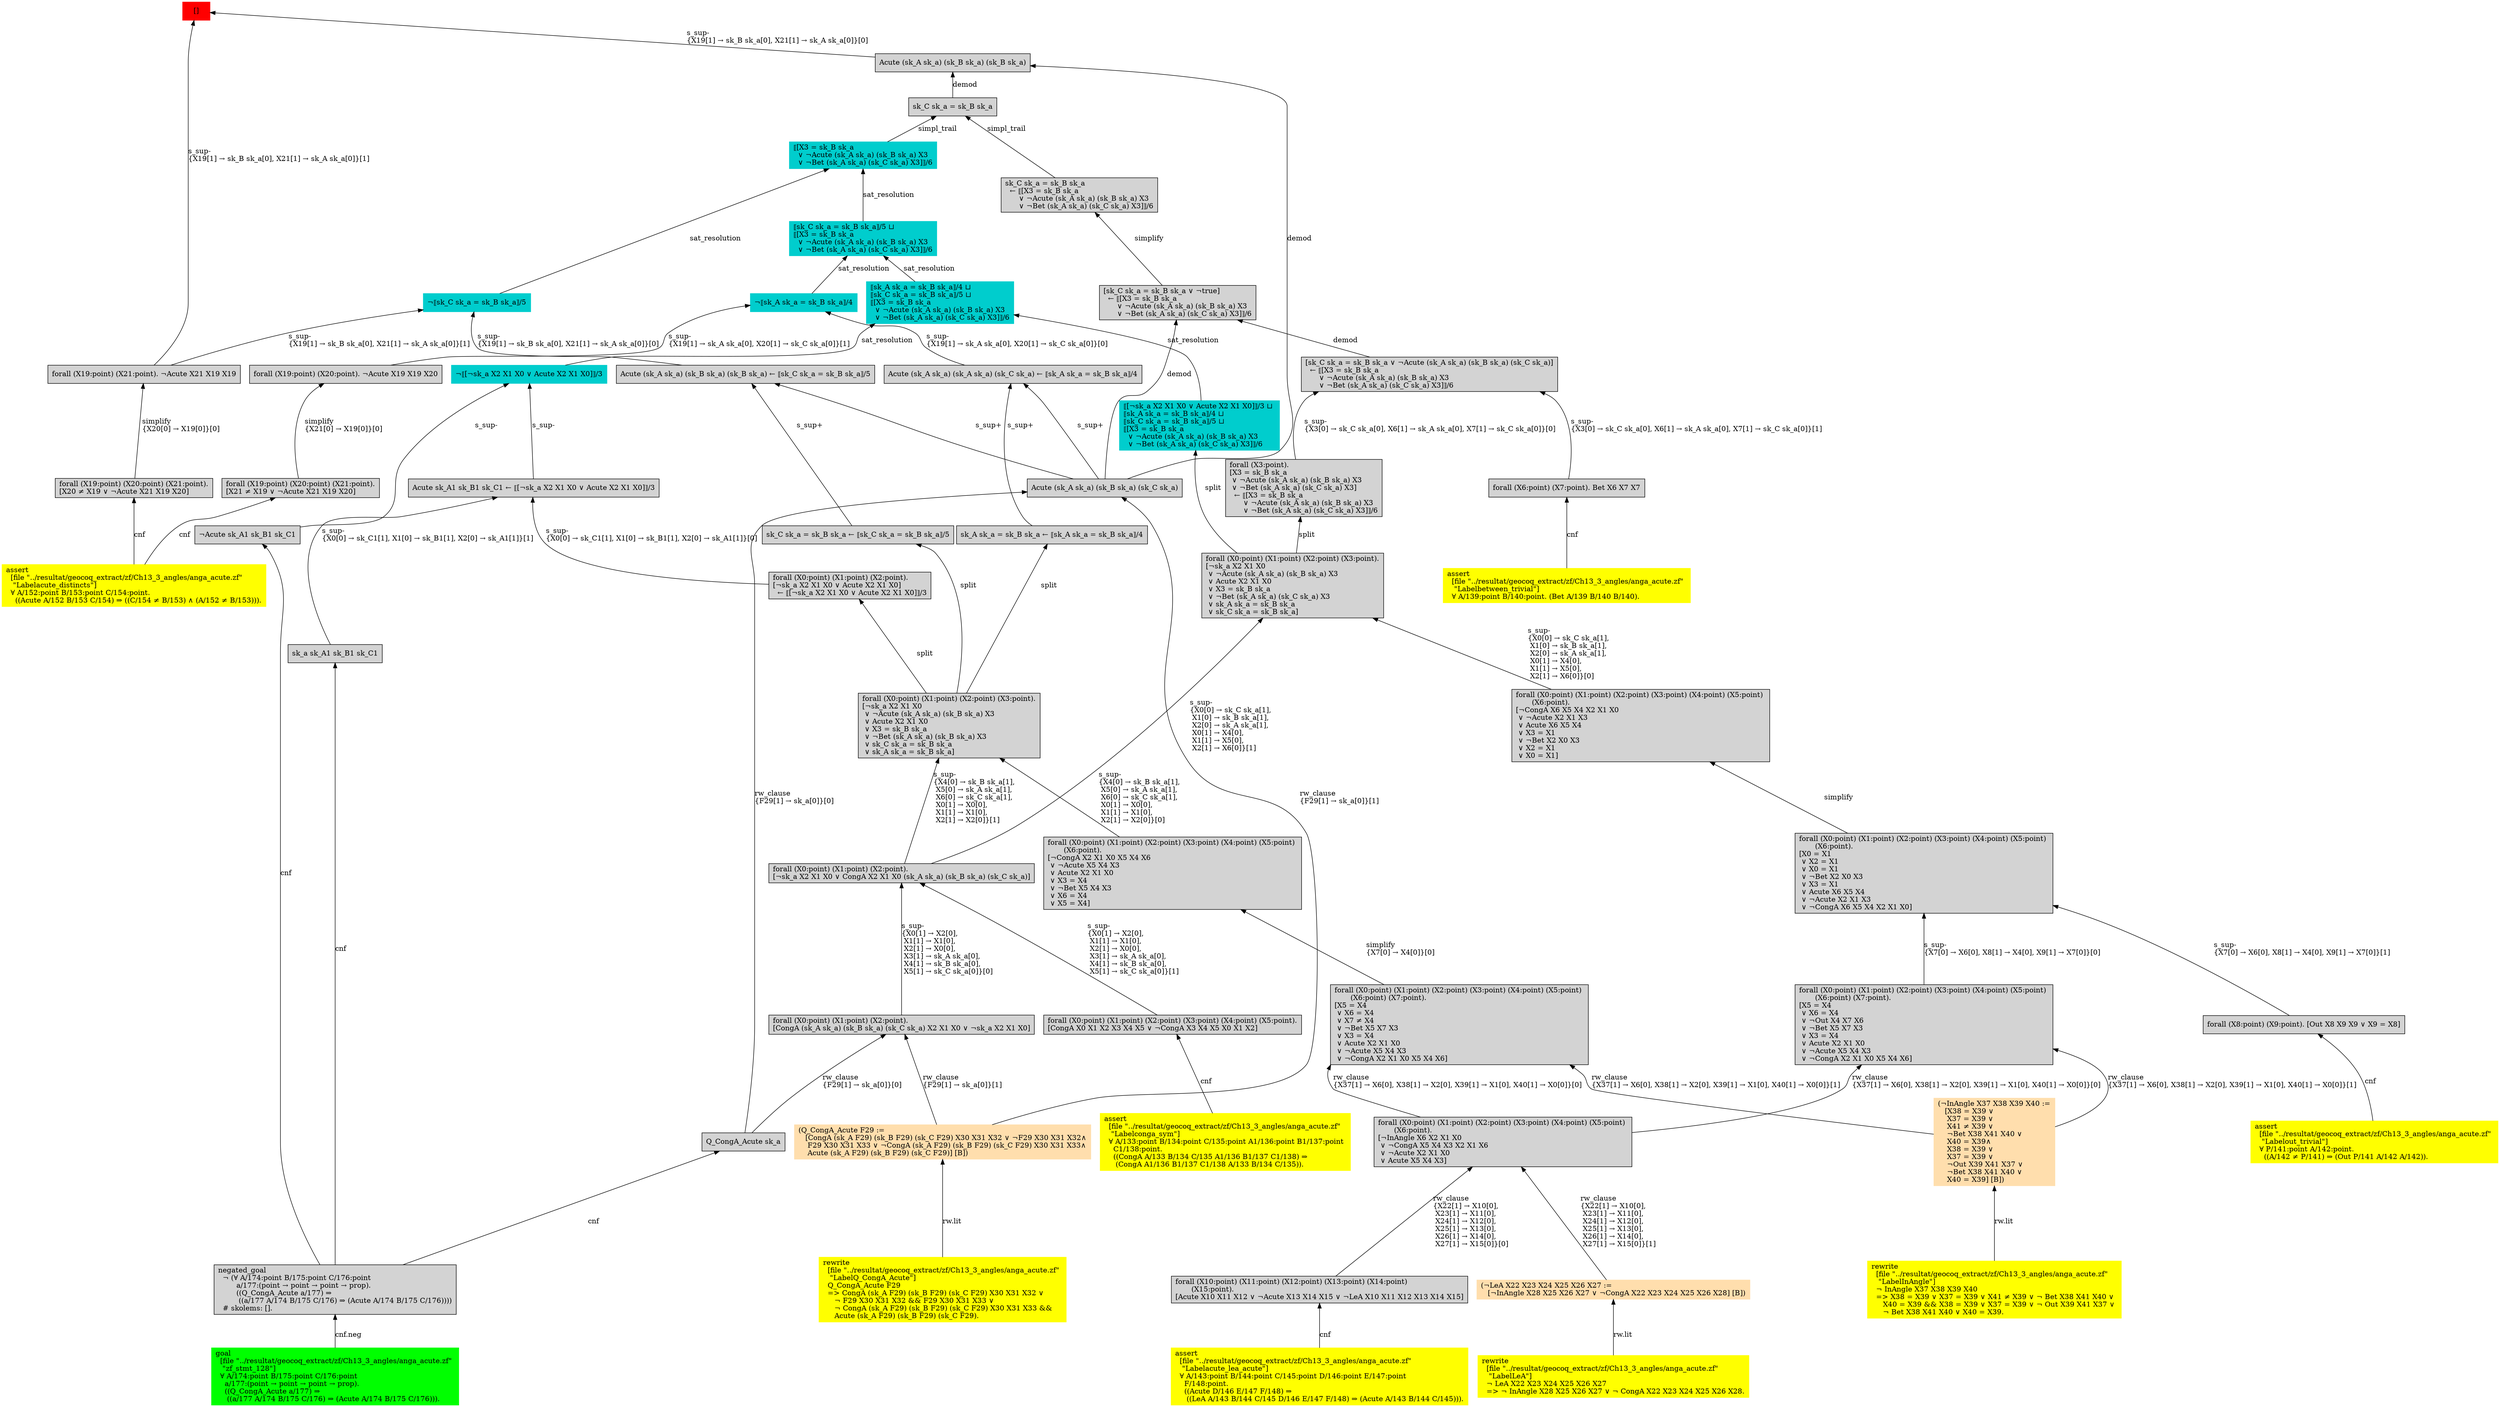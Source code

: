 digraph "unsat_graph" {
  vertex_0 [color=red, label="[]", shape=box, style=filled];
  vertex_0 -> vertex_1 [label="s_sup-\l\{X19[1] → sk_B sk_a[0], X21[1] → sk_A sk_a[0]\}[1]\l", dir="back"];
  vertex_1 [shape=box, label="forall (X19:point) (X21:point). ¬Acute X21 X19 X19\l", style=filled];
  vertex_1 -> vertex_2 [label="simplify\l\{X20[0] → X19[0]\}[0]\l", dir="back"];
  vertex_2 [shape=box, label="forall (X19:point) (X20:point) (X21:point).\l[X20 ≠ X19 ∨ ¬Acute X21 X19 X20]\l", style=filled];
  vertex_2 -> vertex_3 [label="cnf", dir="back"];
  vertex_3 [color=yellow, shape=box, label="assert\l  [file \"../resultat/geocoq_extract/zf/Ch13_3_angles/anga_acute.zf\" \l   \"Labelacute_distincts\"]\l  ∀ A/152:point B/153:point C/154:point.\l    ((Acute A/152 B/153 C/154) ⇒ ((C/154 ≠ B/153) ∧ (A/152 ≠ B/153))).\l", style=filled];
  vertex_0 -> vertex_4 [label="s_sup-\l\{X19[1] → sk_B sk_a[0], X21[1] → sk_A sk_a[0]\}[0]\l", dir="back"];
  vertex_4 [shape=box, label="Acute (sk_A sk_a) (sk_B sk_a) (sk_B sk_a)\l", style=filled];
  vertex_4 -> vertex_5 [label="demod", dir="back"];
  vertex_5 [shape=box, label="sk_C sk_a = sk_B sk_a\l", style=filled];
  vertex_5 -> vertex_6 [label="simpl_trail", dir="back"];
  vertex_6 [color=cyan3, shape=box, label="⟦[X3 = sk_B sk_a\l  ∨ ¬Acute (sk_A sk_a) (sk_B sk_a) X3\l  ∨ ¬Bet (sk_A sk_a) (sk_C sk_a) X3]⟧/6\l", style=filled];
  vertex_6 -> vertex_7 [label="sat_resolution", dir="back"];
  vertex_7 [color=cyan3, shape=box, label="¬⟦sk_C sk_a = sk_B sk_a⟧/5\l", style=filled];
  vertex_7 -> vertex_1 [label="s_sup-\l\{X19[1] → sk_B sk_a[0], X21[1] → sk_A sk_a[0]\}[1]\l", dir="back"];
  vertex_7 -> vertex_8 [label="s_sup-\l\{X19[1] → sk_B sk_a[0], X21[1] → sk_A sk_a[0]\}[0]\l", dir="back"];
  vertex_8 [shape=box, label="Acute (sk_A sk_a) (sk_B sk_a) (sk_B sk_a) ← ⟦sk_C sk_a = sk_B sk_a⟧/5\l", style=filled];
  vertex_8 -> vertex_9 [label="s_sup+\l", dir="back"];
  vertex_9 [shape=box, label="Acute (sk_A sk_a) (sk_B sk_a) (sk_C sk_a)\l", style=filled];
  vertex_9 -> vertex_10 [label="rw_clause\l\{F29[1] → sk_a[0]\}[1]\l", dir="back"];
  vertex_10 [color=navajowhite, shape=box, label="(Q_CongA_Acute F29 :=\l   [CongA (sk_A F29) (sk_B F29) (sk_C F29) X30 X31 X32 ∨ ¬F29 X30 X31 X32∧\l    F29 X30 X31 X33 ∨ ¬CongA (sk_A F29) (sk_B F29) (sk_C F29) X30 X31 X33∧\l    Acute (sk_A F29) (sk_B F29) (sk_C F29)] [B])\l", style=filled];
  vertex_10 -> vertex_11 [label="rw.lit", dir="back"];
  vertex_11 [color=yellow, shape=box, label="rewrite\l  [file \"../resultat/geocoq_extract/zf/Ch13_3_angles/anga_acute.zf\" \l   \"LabelQ_CongA_Acute\"]\l  Q_CongA_Acute F29\l  =\> CongA (sk_A F29) (sk_B F29) (sk_C F29) X30 X31 X32 ∨ \l     ¬ F29 X30 X31 X32 && F29 X30 X31 X33 ∨ \l     ¬ CongA (sk_A F29) (sk_B F29) (sk_C F29) X30 X31 X33 && \l     Acute (sk_A F29) (sk_B F29) (sk_C F29).\l", style=filled];
  vertex_9 -> vertex_12 [label="rw_clause\l\{F29[1] → sk_a[0]\}[0]\l", dir="back"];
  vertex_12 [shape=box, label="Q_CongA_Acute sk_a\l", style=filled];
  vertex_12 -> vertex_13 [label="cnf", dir="back"];
  vertex_13 [shape=box, label="negated_goal\l  ¬ (∀ A/174:point B/175:point C/176:point \l        a/177:(point → point → point → prop).\l        ((Q_CongA_Acute a/177) ⇒\l         ((a/177 A/174 B/175 C/176) ⇒ (Acute A/174 B/175 C/176))))\l  # skolems: [].\l", style=filled];
  vertex_13 -> vertex_14 [label="cnf.neg", dir="back"];
  vertex_14 [color=green, shape=box, label="goal\l  [file \"../resultat/geocoq_extract/zf/Ch13_3_angles/anga_acute.zf\" \l   \"zf_stmt_128\"]\l  ∀ A/174:point B/175:point C/176:point \l    a/177:(point → point → point → prop).\l    ((Q_CongA_Acute a/177) ⇒\l     ((a/177 A/174 B/175 C/176) ⇒ (Acute A/174 B/175 C/176))).\l", style=filled];
  vertex_8 -> vertex_15 [label="s_sup+\l", dir="back"];
  vertex_15 [shape=box, label="sk_C sk_a = sk_B sk_a ← ⟦sk_C sk_a = sk_B sk_a⟧/5\l", style=filled];
  vertex_15 -> vertex_16 [label="split", dir="back"];
  vertex_16 [shape=box, label="forall (X0:point) (X1:point) (X2:point) (X3:point).\l[¬sk_a X2 X1 X0\l ∨ ¬Acute (sk_A sk_a) (sk_B sk_a) X3\l ∨ Acute X2 X1 X0\l ∨ X3 = sk_B sk_a\l ∨ ¬Bet (sk_A sk_a) (sk_B sk_a) X3\l ∨ sk_C sk_a = sk_B sk_a\l ∨ sk_A sk_a = sk_B sk_a]\l", style=filled];
  vertex_16 -> vertex_17 [label="s_sup-\l\{X4[0] → sk_B sk_a[1], \l X5[0] → sk_A sk_a[1], \l X6[0] → sk_C sk_a[1], \l X0[1] → X0[0], \l X1[1] → X1[0], \l X2[1] → X2[0]\}[0]\l", dir="back"];
  vertex_17 [shape=box, label="forall (X0:point) (X1:point) (X2:point) (X3:point) (X4:point) (X5:point) \l       (X6:point).\l[¬CongA X2 X1 X0 X5 X4 X6\l ∨ ¬Acute X5 X4 X3\l ∨ Acute X2 X1 X0\l ∨ X3 = X4\l ∨ ¬Bet X5 X4 X3\l ∨ X6 = X4\l ∨ X5 = X4]\l", style=filled];
  vertex_17 -> vertex_18 [label="simplify\l\{X7[0] → X4[0]\}[0]\l", dir="back"];
  vertex_18 [shape=box, label="forall (X0:point) (X1:point) (X2:point) (X3:point) (X4:point) (X5:point) \l       (X6:point) (X7:point).\l[X5 = X4\l ∨ X6 = X4\l ∨ X7 ≠ X4\l ∨ ¬Bet X5 X7 X3\l ∨ X3 = X4\l ∨ Acute X2 X1 X0\l ∨ ¬Acute X5 X4 X3\l ∨ ¬CongA X2 X1 X0 X5 X4 X6]\l", style=filled];
  vertex_18 -> vertex_19 [label="rw_clause\l\{X37[1] → X6[0], X38[1] → X2[0], X39[1] → X1[0], X40[1] → X0[0]\}[1]\l", dir="back"];
  vertex_19 [color=navajowhite, shape=box, label="(¬InAngle X37 X38 X39 X40 :=\l   [X38 = X39 ∨ \l    X37 = X39 ∨ \l    X41 ≠ X39 ∨ \l    ¬Bet X38 X41 X40 ∨ \l    X40 = X39∧\l    X38 = X39 ∨ \l    X37 = X39 ∨ \l    ¬Out X39 X41 X37 ∨ \l    ¬Bet X38 X41 X40 ∨ \l    X40 = X39] [B])\l", style=filled];
  vertex_19 -> vertex_20 [label="rw.lit", dir="back"];
  vertex_20 [color=yellow, shape=box, label="rewrite\l  [file \"../resultat/geocoq_extract/zf/Ch13_3_angles/anga_acute.zf\" \l   \"LabelInAngle\"]\l  ¬ InAngle X37 X38 X39 X40\l  =\> X38 = X39 ∨ X37 = X39 ∨ X41 ≠ X39 ∨ ¬ Bet X38 X41 X40 ∨ \l     X40 = X39 && X38 = X39 ∨ X37 = X39 ∨ ¬ Out X39 X41 X37 ∨ \l     ¬ Bet X38 X41 X40 ∨ X40 = X39.\l", style=filled];
  vertex_18 -> vertex_21 [label="rw_clause\l\{X37[1] → X6[0], X38[1] → X2[0], X39[1] → X1[0], X40[1] → X0[0]\}[0]\l", dir="back"];
  vertex_21 [shape=box, label="forall (X0:point) (X1:point) (X2:point) (X3:point) (X4:point) (X5:point) \l       (X6:point).\l[¬InAngle X6 X2 X1 X0\l ∨ ¬CongA X5 X4 X3 X2 X1 X6\l ∨ ¬Acute X2 X1 X0\l ∨ Acute X5 X4 X3]\l", style=filled];
  vertex_21 -> vertex_22 [label="rw_clause\l\{X22[1] → X10[0], \l X23[1] → X11[0], \l X24[1] → X12[0], \l X25[1] → X13[0], \l X26[1] → X14[0], \l X27[1] → X15[0]\}[1]\l", dir="back"];
  vertex_22 [color=navajowhite, shape=box, label="(¬LeA X22 X23 X24 X25 X26 X27 :=\l   [¬InAngle X28 X25 X26 X27 ∨ ¬CongA X22 X23 X24 X25 X26 X28] [B])\l", style=filled];
  vertex_22 -> vertex_23 [label="rw.lit", dir="back"];
  vertex_23 [color=yellow, shape=box, label="rewrite\l  [file \"../resultat/geocoq_extract/zf/Ch13_3_angles/anga_acute.zf\" \l   \"LabelLeA\"]\l  ¬ LeA X22 X23 X24 X25 X26 X27\l  =\> ¬ InAngle X28 X25 X26 X27 ∨ ¬ CongA X22 X23 X24 X25 X26 X28.\l", style=filled];
  vertex_21 -> vertex_24 [label="rw_clause\l\{X22[1] → X10[0], \l X23[1] → X11[0], \l X24[1] → X12[0], \l X25[1] → X13[0], \l X26[1] → X14[0], \l X27[1] → X15[0]\}[0]\l", dir="back"];
  vertex_24 [shape=box, label="forall (X10:point) (X11:point) (X12:point) (X13:point) (X14:point) \l       (X15:point).\l[Acute X10 X11 X12 ∨ ¬Acute X13 X14 X15 ∨ ¬LeA X10 X11 X12 X13 X14 X15]\l", style=filled];
  vertex_24 -> vertex_25 [label="cnf", dir="back"];
  vertex_25 [color=yellow, shape=box, label="assert\l  [file \"../resultat/geocoq_extract/zf/Ch13_3_angles/anga_acute.zf\" \l   \"Labelacute_lea_acute\"]\l  ∀ A/143:point B/144:point C/145:point D/146:point E/147:point \l    F/148:point.\l    ((Acute D/146 E/147 F/148) ⇒\l     ((LeA A/143 B/144 C/145 D/146 E/147 F/148) ⇒ (Acute A/143 B/144 C/145))).\l", style=filled];
  vertex_16 -> vertex_26 [label="s_sup-\l\{X4[0] → sk_B sk_a[1], \l X5[0] → sk_A sk_a[1], \l X6[0] → sk_C sk_a[1], \l X0[1] → X0[0], \l X1[1] → X1[0], \l X2[1] → X2[0]\}[1]\l", dir="back"];
  vertex_26 [shape=box, label="forall (X0:point) (X1:point) (X2:point).\l[¬sk_a X2 X1 X0 ∨ CongA X2 X1 X0 (sk_A sk_a) (sk_B sk_a) (sk_C sk_a)]\l", style=filled];
  vertex_26 -> vertex_27 [label="s_sup-\l\{X0[1] → X2[0], \l X1[1] → X1[0], \l X2[1] → X0[0], \l X3[1] → sk_A sk_a[0], \l X4[1] → sk_B sk_a[0], \l X5[1] → sk_C sk_a[0]\}[1]\l", dir="back"];
  vertex_27 [shape=box, label="forall (X0:point) (X1:point) (X2:point) (X3:point) (X4:point) (X5:point).\l[CongA X0 X1 X2 X3 X4 X5 ∨ ¬CongA X3 X4 X5 X0 X1 X2]\l", style=filled];
  vertex_27 -> vertex_28 [label="cnf", dir="back"];
  vertex_28 [color=yellow, shape=box, label="assert\l  [file \"../resultat/geocoq_extract/zf/Ch13_3_angles/anga_acute.zf\" \l   \"Labelconga_sym\"]\l  ∀ A/133:point B/134:point C/135:point A1/136:point B1/137:point \l    C1/138:point.\l    ((CongA A/133 B/134 C/135 A1/136 B1/137 C1/138) ⇒\l     (CongA A1/136 B1/137 C1/138 A/133 B/134 C/135)).\l", style=filled];
  vertex_26 -> vertex_29 [label="s_sup-\l\{X0[1] → X2[0], \l X1[1] → X1[0], \l X2[1] → X0[0], \l X3[1] → sk_A sk_a[0], \l X4[1] → sk_B sk_a[0], \l X5[1] → sk_C sk_a[0]\}[0]\l", dir="back"];
  vertex_29 [shape=box, label="forall (X0:point) (X1:point) (X2:point).\l[CongA (sk_A sk_a) (sk_B sk_a) (sk_C sk_a) X2 X1 X0 ∨ ¬sk_a X2 X1 X0]\l", style=filled];
  vertex_29 -> vertex_10 [label="rw_clause\l\{F29[1] → sk_a[0]\}[1]\l", dir="back"];
  vertex_29 -> vertex_12 [label="rw_clause\l\{F29[1] → sk_a[0]\}[0]\l", dir="back"];
  vertex_6 -> vertex_30 [label="sat_resolution", dir="back"];
  vertex_30 [color=cyan3, shape=box, label="⟦sk_C sk_a = sk_B sk_a⟧/5 ⊔ \l⟦[X3 = sk_B sk_a\l  ∨ ¬Acute (sk_A sk_a) (sk_B sk_a) X3\l  ∨ ¬Bet (sk_A sk_a) (sk_C sk_a) X3]⟧/6\l", style=filled];
  vertex_30 -> vertex_31 [label="sat_resolution", dir="back"];
  vertex_31 [color=cyan3, shape=box, label="¬⟦sk_A sk_a = sk_B sk_a⟧/4\l", style=filled];
  vertex_31 -> vertex_32 [label="s_sup-\l\{X19[1] → sk_A sk_a[0], X20[1] → sk_C sk_a[0]\}[1]\l", dir="back"];
  vertex_32 [shape=box, label="forall (X19:point) (X20:point). ¬Acute X19 X19 X20\l", style=filled];
  vertex_32 -> vertex_33 [label="simplify\l\{X21[0] → X19[0]\}[0]\l", dir="back"];
  vertex_33 [shape=box, label="forall (X19:point) (X20:point) (X21:point).\l[X21 ≠ X19 ∨ ¬Acute X21 X19 X20]\l", style=filled];
  vertex_33 -> vertex_3 [label="cnf", dir="back"];
  vertex_31 -> vertex_34 [label="s_sup-\l\{X19[1] → sk_A sk_a[0], X20[1] → sk_C sk_a[0]\}[0]\l", dir="back"];
  vertex_34 [shape=box, label="Acute (sk_A sk_a) (sk_A sk_a) (sk_C sk_a) ← ⟦sk_A sk_a = sk_B sk_a⟧/4\l", style=filled];
  vertex_34 -> vertex_9 [label="s_sup+\l", dir="back"];
  vertex_34 -> vertex_35 [label="s_sup+\l", dir="back"];
  vertex_35 [shape=box, label="sk_A sk_a = sk_B sk_a ← ⟦sk_A sk_a = sk_B sk_a⟧/4\l", style=filled];
  vertex_35 -> vertex_16 [label="split", dir="back"];
  vertex_30 -> vertex_36 [label="sat_resolution", dir="back"];
  vertex_36 [color=cyan3, shape=box, label="⟦sk_A sk_a = sk_B sk_a⟧/4 ⊔ \l⟦sk_C sk_a = sk_B sk_a⟧/5 ⊔ \l⟦[X3 = sk_B sk_a\l  ∨ ¬Acute (sk_A sk_a) (sk_B sk_a) X3\l  ∨ ¬Bet (sk_A sk_a) (sk_C sk_a) X3]⟧/6\l", style=filled];
  vertex_36 -> vertex_37 [label="sat_resolution", dir="back"];
  vertex_37 [color=cyan3, shape=box, label="¬⟦[¬sk_a X2 X1 X0 ∨ Acute X2 X1 X0]⟧/3\l", style=filled];
  vertex_37 -> vertex_38 [label="s_sup-\l", dir="back"];
  vertex_38 [shape=box, label="¬Acute sk_A1 sk_B1 sk_C1\l", style=filled];
  vertex_38 -> vertex_13 [label="cnf", dir="back"];
  vertex_37 -> vertex_39 [label="s_sup-\l", dir="back"];
  vertex_39 [shape=box, label="Acute sk_A1 sk_B1 sk_C1 ← ⟦[¬sk_a X2 X1 X0 ∨ Acute X2 X1 X0]⟧/3\l", style=filled];
  vertex_39 -> vertex_40 [label="s_sup-\l\{X0[0] → sk_C1[1], X1[0] → sk_B1[1], X2[0] → sk_A1[1]\}[0]\l", dir="back"];
  vertex_40 [shape=box, label="forall (X0:point) (X1:point) (X2:point).\l[¬sk_a X2 X1 X0 ∨ Acute X2 X1 X0]\l  ← ⟦[¬sk_a X2 X1 X0 ∨ Acute X2 X1 X0]⟧/3\l", style=filled];
  vertex_40 -> vertex_16 [label="split", dir="back"];
  vertex_39 -> vertex_41 [label="s_sup-\l\{X0[0] → sk_C1[1], X1[0] → sk_B1[1], X2[0] → sk_A1[1]\}[1]\l", dir="back"];
  vertex_41 [shape=box, label="sk_a sk_A1 sk_B1 sk_C1\l", style=filled];
  vertex_41 -> vertex_13 [label="cnf", dir="back"];
  vertex_36 -> vertex_42 [label="sat_resolution", dir="back"];
  vertex_42 [color=cyan3, shape=box, label="⟦[¬sk_a X2 X1 X0 ∨ Acute X2 X1 X0]⟧/3 ⊔ \l⟦sk_A sk_a = sk_B sk_a⟧/4 ⊔ \l⟦sk_C sk_a = sk_B sk_a⟧/5 ⊔ \l⟦[X3 = sk_B sk_a\l  ∨ ¬Acute (sk_A sk_a) (sk_B sk_a) X3\l  ∨ ¬Bet (sk_A sk_a) (sk_C sk_a) X3]⟧/6\l", style=filled];
  vertex_42 -> vertex_43 [label="split", dir="back"];
  vertex_43 [shape=box, label="forall (X0:point) (X1:point) (X2:point) (X3:point).\l[¬sk_a X2 X1 X0\l ∨ ¬Acute (sk_A sk_a) (sk_B sk_a) X3\l ∨ Acute X2 X1 X0\l ∨ X3 = sk_B sk_a\l ∨ ¬Bet (sk_A sk_a) (sk_C sk_a) X3\l ∨ sk_A sk_a = sk_B sk_a\l ∨ sk_C sk_a = sk_B sk_a]\l", style=filled];
  vertex_43 -> vertex_44 [label="s_sup-\l\{X0[0] → sk_C sk_a[1], \l X1[0] → sk_B sk_a[1], \l X2[0] → sk_A sk_a[1], \l X0[1] → X4[0], \l X1[1] → X5[0], \l X2[1] → X6[0]\}[0]\l", dir="back"];
  vertex_44 [shape=box, label="forall (X0:point) (X1:point) (X2:point) (X3:point) (X4:point) (X5:point) \l       (X6:point).\l[¬CongA X6 X5 X4 X2 X1 X0\l ∨ ¬Acute X2 X1 X3\l ∨ Acute X6 X5 X4\l ∨ X3 = X1\l ∨ ¬Bet X2 X0 X3\l ∨ X2 = X1\l ∨ X0 = X1]\l", style=filled];
  vertex_44 -> vertex_45 [label="simplify", dir="back"];
  vertex_45 [shape=box, label="forall (X0:point) (X1:point) (X2:point) (X3:point) (X4:point) (X5:point) \l       (X6:point).\l[X0 = X1\l ∨ X2 = X1\l ∨ X0 = X1\l ∨ ¬Bet X2 X0 X3\l ∨ X3 = X1\l ∨ Acute X6 X5 X4\l ∨ ¬Acute X2 X1 X3\l ∨ ¬CongA X6 X5 X4 X2 X1 X0]\l", style=filled];
  vertex_45 -> vertex_46 [label="s_sup-\l\{X7[0] → X6[0], X8[1] → X4[0], X9[1] → X7[0]\}[0]\l", dir="back"];
  vertex_46 [shape=box, label="forall (X0:point) (X1:point) (X2:point) (X3:point) (X4:point) (X5:point) \l       (X6:point) (X7:point).\l[X5 = X4\l ∨ X6 = X4\l ∨ ¬Out X4 X7 X6\l ∨ ¬Bet X5 X7 X3\l ∨ X3 = X4\l ∨ Acute X2 X1 X0\l ∨ ¬Acute X5 X4 X3\l ∨ ¬CongA X2 X1 X0 X5 X4 X6]\l", style=filled];
  vertex_46 -> vertex_19 [label="rw_clause\l\{X37[1] → X6[0], X38[1] → X2[0], X39[1] → X1[0], X40[1] → X0[0]\}[1]\l", dir="back"];
  vertex_46 -> vertex_21 [label="rw_clause\l\{X37[1] → X6[0], X38[1] → X2[0], X39[1] → X1[0], X40[1] → X0[0]\}[0]\l", dir="back"];
  vertex_45 -> vertex_47 [label="s_sup-\l\{X7[0] → X6[0], X8[1] → X4[0], X9[1] → X7[0]\}[1]\l", dir="back"];
  vertex_47 [shape=box, label="forall (X8:point) (X9:point). [Out X8 X9 X9 ∨ X9 = X8]\l", style=filled];
  vertex_47 -> vertex_48 [label="cnf", dir="back"];
  vertex_48 [color=yellow, shape=box, label="assert\l  [file \"../resultat/geocoq_extract/zf/Ch13_3_angles/anga_acute.zf\" \l   \"Labelout_trivial\"]\l  ∀ P/141:point A/142:point.\l    ((A/142 ≠ P/141) ⇒ (Out P/141 A/142 A/142)).\l", style=filled];
  vertex_43 -> vertex_26 [label="s_sup-\l\{X0[0] → sk_C sk_a[1], \l X1[0] → sk_B sk_a[1], \l X2[0] → sk_A sk_a[1], \l X0[1] → X4[0], \l X1[1] → X5[0], \l X2[1] → X6[0]\}[1]\l", dir="back"];
  vertex_5 -> vertex_49 [label="simpl_trail", dir="back"];
  vertex_49 [shape=box, label="sk_C sk_a = sk_B sk_a\l  ← ⟦[X3 = sk_B sk_a\l      ∨ ¬Acute (sk_A sk_a) (sk_B sk_a) X3\l      ∨ ¬Bet (sk_A sk_a) (sk_C sk_a) X3]⟧/6\l", style=filled];
  vertex_49 -> vertex_50 [label="simplify", dir="back"];
  vertex_50 [shape=box, label="[sk_C sk_a = sk_B sk_a ∨ ¬true]\l  ← ⟦[X3 = sk_B sk_a\l      ∨ ¬Acute (sk_A sk_a) (sk_B sk_a) X3\l      ∨ ¬Bet (sk_A sk_a) (sk_C sk_a) X3]⟧/6\l", style=filled];
  vertex_50 -> vertex_9 [label="demod", dir="back"];
  vertex_50 -> vertex_51 [label="demod", dir="back"];
  vertex_51 [shape=box, label="[sk_C sk_a = sk_B sk_a ∨ ¬Acute (sk_A sk_a) (sk_B sk_a) (sk_C sk_a)]\l  ← ⟦[X3 = sk_B sk_a\l      ∨ ¬Acute (sk_A sk_a) (sk_B sk_a) X3\l      ∨ ¬Bet (sk_A sk_a) (sk_C sk_a) X3]⟧/6\l", style=filled];
  vertex_51 -> vertex_52 [label="s_sup-\l\{X3[0] → sk_C sk_a[0], X6[1] → sk_A sk_a[0], X7[1] → sk_C sk_a[0]\}[0]\l", dir="back"];
  vertex_52 [shape=box, label="forall (X3:point).\l[X3 = sk_B sk_a\l ∨ ¬Acute (sk_A sk_a) (sk_B sk_a) X3\l ∨ ¬Bet (sk_A sk_a) (sk_C sk_a) X3]\l  ← ⟦[X3 = sk_B sk_a\l      ∨ ¬Acute (sk_A sk_a) (sk_B sk_a) X3\l      ∨ ¬Bet (sk_A sk_a) (sk_C sk_a) X3]⟧/6\l", style=filled];
  vertex_52 -> vertex_43 [label="split", dir="back"];
  vertex_51 -> vertex_53 [label="s_sup-\l\{X3[0] → sk_C sk_a[0], X6[1] → sk_A sk_a[0], X7[1] → sk_C sk_a[0]\}[1]\l", dir="back"];
  vertex_53 [shape=box, label="forall (X6:point) (X7:point). Bet X6 X7 X7\l", style=filled];
  vertex_53 -> vertex_54 [label="cnf", dir="back"];
  vertex_54 [color=yellow, shape=box, label="assert\l  [file \"../resultat/geocoq_extract/zf/Ch13_3_angles/anga_acute.zf\" \l   \"Labelbetween_trivial\"]\l  ∀ A/139:point B/140:point. (Bet A/139 B/140 B/140).\l", style=filled];
  vertex_4 -> vertex_9 [label="demod", dir="back"];
  }


